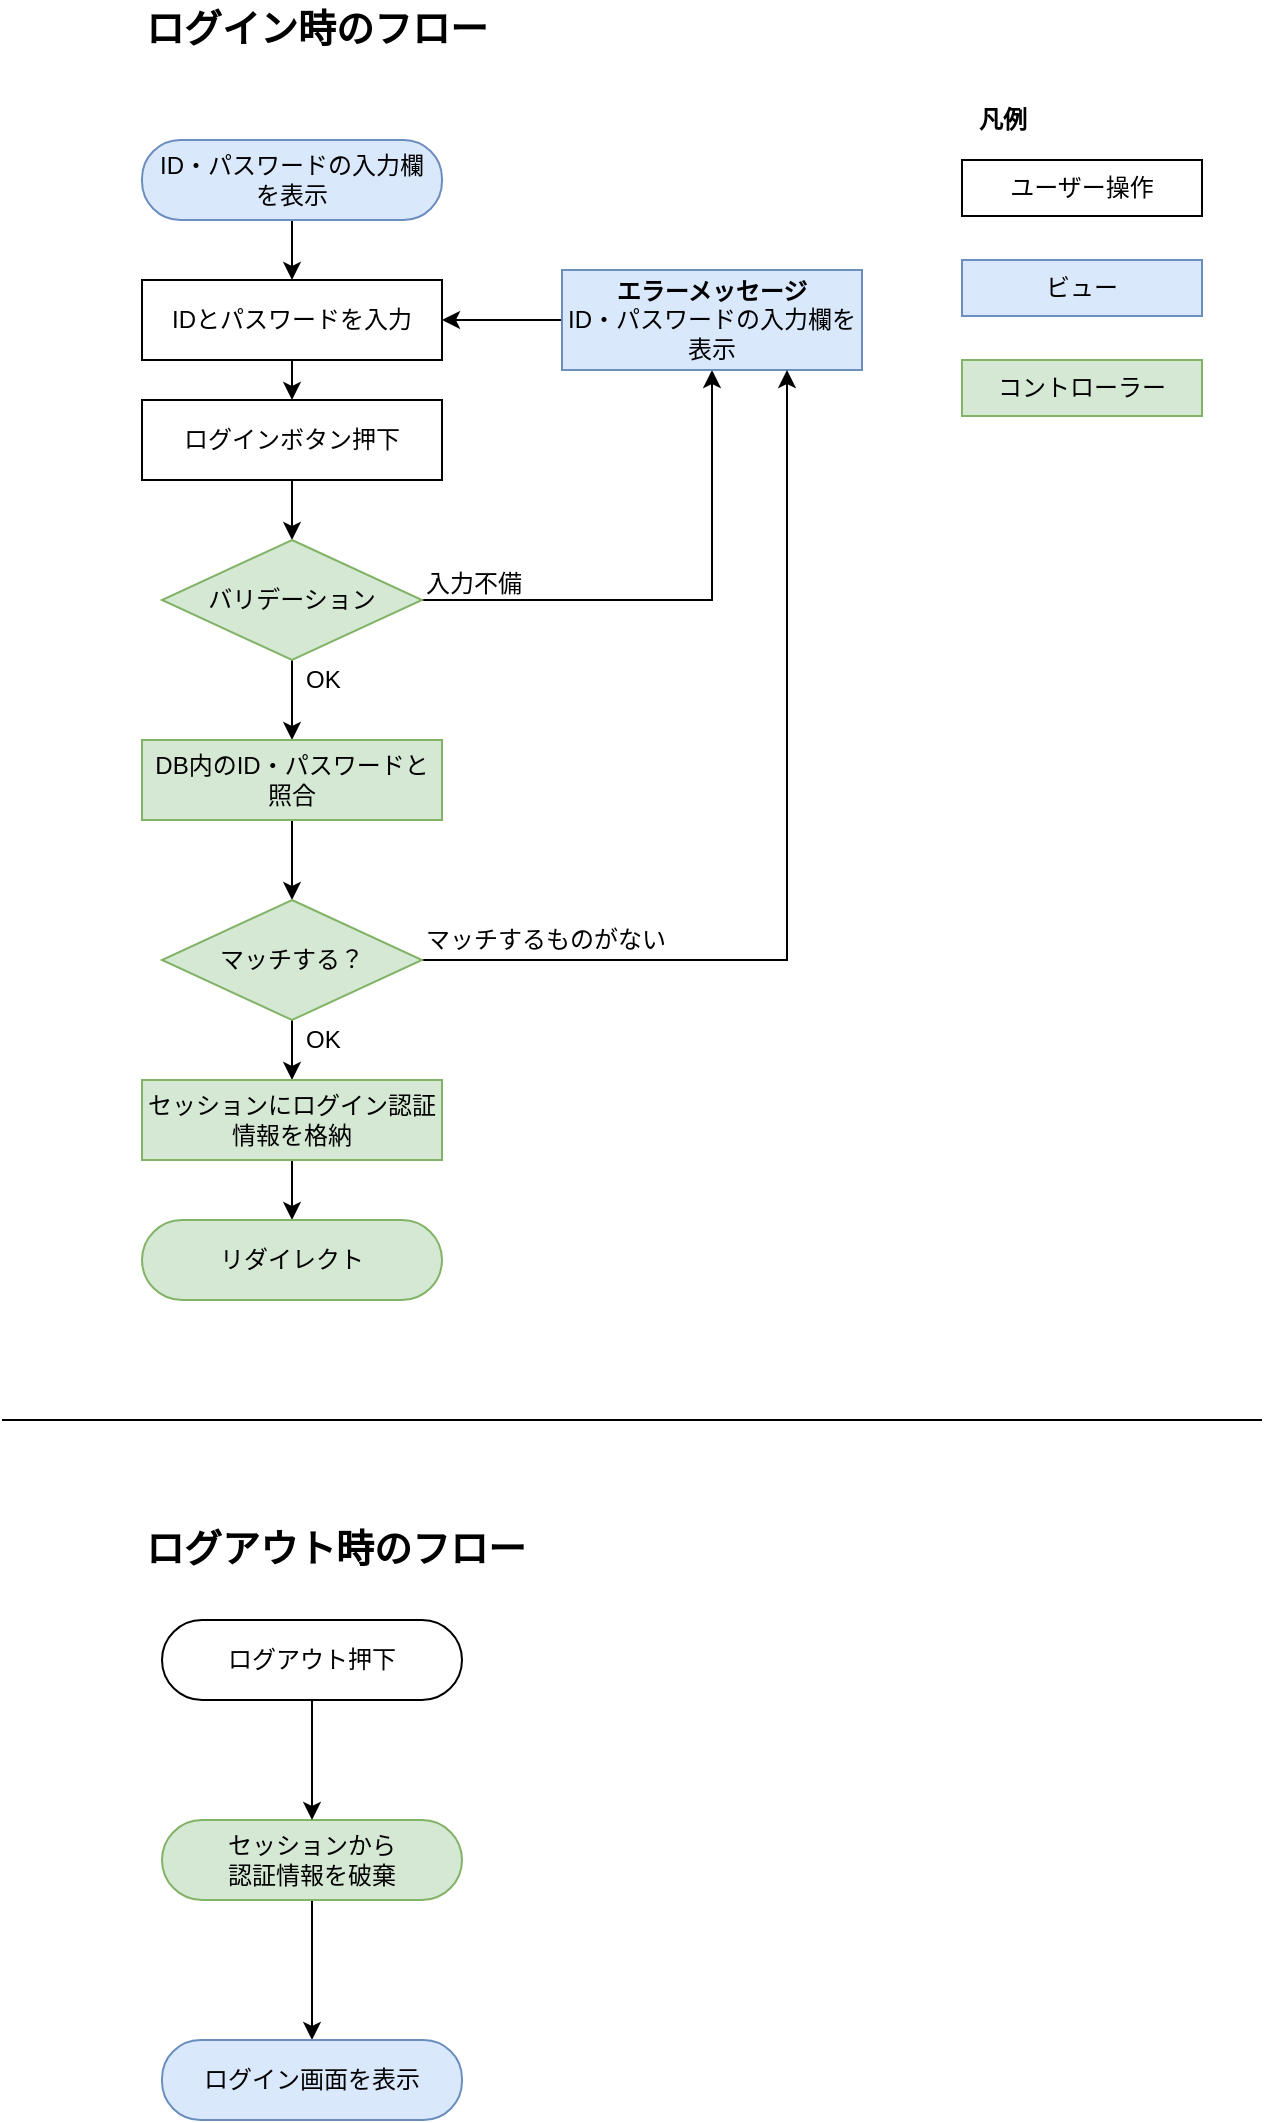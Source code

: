 <mxfile version="26.1.1">
  <diagram name="ログインとログアウト" id="du5p1T-vPCowGn1n6Y0h">
    <mxGraphModel dx="1434" dy="836" grid="1" gridSize="10" guides="1" tooltips="1" connect="1" arrows="1" fold="1" page="1" pageScale="1" pageWidth="827" pageHeight="1169" math="0" shadow="0">
      <root>
        <mxCell id="0" />
        <mxCell id="1" parent="0" />
        <mxCell id="2unVRzMVsG34WW1BglRY-1" style="edgeStyle=orthogonalEdgeStyle;rounded=0;orthogonalLoop=1;jettySize=auto;html=1;exitX=0.5;exitY=1;exitDx=0;exitDy=0;entryX=0.5;entryY=0;entryDx=0;entryDy=0;" parent="1" source="2unVRzMVsG34WW1BglRY-2" target="2unVRzMVsG34WW1BglRY-4" edge="1">
          <mxGeometry relative="1" as="geometry" />
        </mxCell>
        <mxCell id="2unVRzMVsG34WW1BglRY-2" value="IDとパスワードを入力" style="rounded=0;whiteSpace=wrap;html=1;" parent="1" vertex="1">
          <mxGeometry x="160" y="190" width="150" height="40" as="geometry" />
        </mxCell>
        <mxCell id="2unVRzMVsG34WW1BglRY-3" style="edgeStyle=orthogonalEdgeStyle;rounded=0;orthogonalLoop=1;jettySize=auto;html=1;exitX=0.5;exitY=1;exitDx=0;exitDy=0;entryX=0.5;entryY=0;entryDx=0;entryDy=0;" parent="1" source="2unVRzMVsG34WW1BglRY-4" target="2unVRzMVsG34WW1BglRY-7" edge="1">
          <mxGeometry relative="1" as="geometry" />
        </mxCell>
        <mxCell id="2unVRzMVsG34WW1BglRY-4" value="ログインボタン押下" style="rounded=0;whiteSpace=wrap;html=1;" parent="1" vertex="1">
          <mxGeometry x="160" y="250" width="150" height="40" as="geometry" />
        </mxCell>
        <mxCell id="2unVRzMVsG34WW1BglRY-5" style="edgeStyle=orthogonalEdgeStyle;rounded=0;orthogonalLoop=1;jettySize=auto;html=1;exitX=1;exitY=0.5;exitDx=0;exitDy=0;entryX=0.5;entryY=1;entryDx=0;entryDy=0;" parent="1" source="2unVRzMVsG34WW1BglRY-7" target="2unVRzMVsG34WW1BglRY-9" edge="1">
          <mxGeometry relative="1" as="geometry" />
        </mxCell>
        <mxCell id="2unVRzMVsG34WW1BglRY-6" style="edgeStyle=orthogonalEdgeStyle;rounded=0;orthogonalLoop=1;jettySize=auto;html=1;exitX=0.5;exitY=1;exitDx=0;exitDy=0;entryX=0.5;entryY=0;entryDx=0;entryDy=0;" parent="1" source="2unVRzMVsG34WW1BglRY-7" target="2unVRzMVsG34WW1BglRY-13" edge="1">
          <mxGeometry relative="1" as="geometry" />
        </mxCell>
        <mxCell id="2unVRzMVsG34WW1BglRY-7" value="バリデーション" style="rhombus;whiteSpace=wrap;html=1;fillColor=#d5e8d4;strokeColor=#82b366;" parent="1" vertex="1">
          <mxGeometry x="170" y="320" width="130" height="60" as="geometry" />
        </mxCell>
        <mxCell id="2unVRzMVsG34WW1BglRY-8" style="edgeStyle=orthogonalEdgeStyle;rounded=0;orthogonalLoop=1;jettySize=auto;html=1;exitX=0;exitY=0.5;exitDx=0;exitDy=0;entryX=1;entryY=0.5;entryDx=0;entryDy=0;" parent="1" source="2unVRzMVsG34WW1BglRY-9" target="2unVRzMVsG34WW1BglRY-2" edge="1">
          <mxGeometry relative="1" as="geometry" />
        </mxCell>
        <mxCell id="2unVRzMVsG34WW1BglRY-9" value="&lt;b&gt;エラーメッセージ&lt;/b&gt;&lt;br&gt;ID・パスワードの入力欄を表示" style="rounded=0;whiteSpace=wrap;html=1;fillColor=#dae8fc;strokeColor=#6c8ebf;" parent="1" vertex="1">
          <mxGeometry x="370" y="185" width="150" height="50" as="geometry" />
        </mxCell>
        <mxCell id="2unVRzMVsG34WW1BglRY-10" style="edgeStyle=orthogonalEdgeStyle;rounded=0;orthogonalLoop=1;jettySize=auto;html=1;exitX=0.5;exitY=1;exitDx=0;exitDy=0;entryX=0.5;entryY=0;entryDx=0;entryDy=0;" parent="1" source="2unVRzMVsG34WW1BglRY-11" target="2unVRzMVsG34WW1BglRY-2" edge="1">
          <mxGeometry relative="1" as="geometry" />
        </mxCell>
        <mxCell id="2unVRzMVsG34WW1BglRY-11" value="ID・パスワードの入力欄&lt;br&gt;を表示" style="rounded=1;whiteSpace=wrap;html=1;fillColor=#dae8fc;strokeColor=#6c8ebf;arcSize=48;" parent="1" vertex="1">
          <mxGeometry x="160" y="120" width="150" height="40" as="geometry" />
        </mxCell>
        <mxCell id="2unVRzMVsG34WW1BglRY-12" style="edgeStyle=orthogonalEdgeStyle;rounded=0;orthogonalLoop=1;jettySize=auto;html=1;exitX=0.5;exitY=1;exitDx=0;exitDy=0;entryX=0.5;entryY=0;entryDx=0;entryDy=0;" parent="1" source="2unVRzMVsG34WW1BglRY-13" target="2unVRzMVsG34WW1BglRY-16" edge="1">
          <mxGeometry relative="1" as="geometry" />
        </mxCell>
        <mxCell id="2unVRzMVsG34WW1BglRY-13" value="DB内のID・パスワードと照合" style="rounded=0;whiteSpace=wrap;html=1;fillColor=#d5e8d4;strokeColor=#82b366;" parent="1" vertex="1">
          <mxGeometry x="160" y="420" width="150" height="40" as="geometry" />
        </mxCell>
        <mxCell id="2unVRzMVsG34WW1BglRY-14" style="edgeStyle=orthogonalEdgeStyle;rounded=0;orthogonalLoop=1;jettySize=auto;html=1;exitX=1;exitY=0.5;exitDx=0;exitDy=0;entryX=0.75;entryY=1;entryDx=0;entryDy=0;" parent="1" source="2unVRzMVsG34WW1BglRY-16" target="2unVRzMVsG34WW1BglRY-9" edge="1">
          <mxGeometry relative="1" as="geometry" />
        </mxCell>
        <mxCell id="2unVRzMVsG34WW1BglRY-15" style="edgeStyle=orthogonalEdgeStyle;rounded=0;orthogonalLoop=1;jettySize=auto;html=1;entryX=0.5;entryY=0;entryDx=0;entryDy=0;" parent="1" source="2unVRzMVsG34WW1BglRY-16" target="2unVRzMVsG34WW1BglRY-20" edge="1">
          <mxGeometry relative="1" as="geometry" />
        </mxCell>
        <mxCell id="2unVRzMVsG34WW1BglRY-16" value="マッチする？" style="rhombus;whiteSpace=wrap;html=1;fillColor=#d5e8d4;strokeColor=#82b366;" parent="1" vertex="1">
          <mxGeometry x="170" y="500" width="130" height="60" as="geometry" />
        </mxCell>
        <mxCell id="2unVRzMVsG34WW1BglRY-17" value="入力不備" style="text;html=1;align=left;verticalAlign=middle;resizable=0;points=[];autosize=1;" parent="1" vertex="1">
          <mxGeometry x="300" y="332" width="60" height="20" as="geometry" />
        </mxCell>
        <mxCell id="2unVRzMVsG34WW1BglRY-18" value="マッチするものがない" style="text;html=1;align=left;verticalAlign=middle;resizable=0;points=[];autosize=1;" parent="1" vertex="1">
          <mxGeometry x="300" y="510" width="140" height="20" as="geometry" />
        </mxCell>
        <mxCell id="2unVRzMVsG34WW1BglRY-19" style="edgeStyle=orthogonalEdgeStyle;rounded=0;orthogonalLoop=1;jettySize=auto;html=1;exitX=0.5;exitY=1;exitDx=0;exitDy=0;" parent="1" source="2unVRzMVsG34WW1BglRY-20" target="2unVRzMVsG34WW1BglRY-21" edge="1">
          <mxGeometry relative="1" as="geometry" />
        </mxCell>
        <mxCell id="2unVRzMVsG34WW1BglRY-20" value="セッションにログイン認証情報を格納" style="rounded=0;whiteSpace=wrap;html=1;fillColor=#d5e8d4;strokeColor=#82b366;" parent="1" vertex="1">
          <mxGeometry x="160" y="590" width="150" height="40" as="geometry" />
        </mxCell>
        <mxCell id="2unVRzMVsG34WW1BglRY-21" value="リダイレクト" style="rounded=1;whiteSpace=wrap;html=1;fillColor=#d5e8d4;strokeColor=#82b366;arcSize=50;" parent="1" vertex="1">
          <mxGeometry x="160" y="660" width="150" height="40" as="geometry" />
        </mxCell>
        <mxCell id="2unVRzMVsG34WW1BglRY-22" value="OK" style="text;html=1;align=left;verticalAlign=middle;resizable=0;points=[];autosize=1;" parent="1" vertex="1">
          <mxGeometry x="240" y="380" width="30" height="20" as="geometry" />
        </mxCell>
        <mxCell id="2unVRzMVsG34WW1BglRY-23" value="OK" style="text;html=1;align=left;verticalAlign=middle;resizable=0;points=[];autosize=1;" parent="1" vertex="1">
          <mxGeometry x="240" y="560" width="30" height="20" as="geometry" />
        </mxCell>
        <mxCell id="2unVRzMVsG34WW1BglRY-24" value="ユーザー操作" style="rounded=0;whiteSpace=wrap;html=1;align=center;" parent="1" vertex="1">
          <mxGeometry x="570" y="130" width="120" height="28" as="geometry" />
        </mxCell>
        <mxCell id="2unVRzMVsG34WW1BglRY-25" value="ビュー" style="rounded=0;whiteSpace=wrap;html=1;align=center;fillColor=#dae8fc;strokeColor=#6c8ebf;" parent="1" vertex="1">
          <mxGeometry x="570" y="180" width="120" height="28" as="geometry" />
        </mxCell>
        <mxCell id="2unVRzMVsG34WW1BglRY-26" value="コントローラー" style="rounded=0;whiteSpace=wrap;html=1;align=center;fillColor=#d5e8d4;strokeColor=#82b366;" parent="1" vertex="1">
          <mxGeometry x="570" y="230" width="120" height="28" as="geometry" />
        </mxCell>
        <mxCell id="2unVRzMVsG34WW1BglRY-27" value="凡例" style="text;html=1;align=center;verticalAlign=middle;resizable=0;points=[];autosize=1;fontStyle=1" parent="1" vertex="1">
          <mxGeometry x="570" y="100" width="40" height="20" as="geometry" />
        </mxCell>
        <mxCell id="2unVRzMVsG34WW1BglRY-28" value="ログイン時のフロー" style="text;html=1;align=left;verticalAlign=middle;resizable=0;points=[];autosize=1;fontSize=19;fontStyle=1" parent="1" vertex="1">
          <mxGeometry x="160" y="50" width="190" height="30" as="geometry" />
        </mxCell>
        <mxCell id="2unVRzMVsG34WW1BglRY-29" style="edgeStyle=orthogonalEdgeStyle;rounded=0;orthogonalLoop=1;jettySize=auto;html=1;exitX=0.5;exitY=1;exitDx=0;exitDy=0;entryX=0.5;entryY=0;entryDx=0;entryDy=0;" parent="1" source="2unVRzMVsG34WW1BglRY-30" target="2unVRzMVsG34WW1BglRY-31" edge="1">
          <mxGeometry relative="1" as="geometry" />
        </mxCell>
        <mxCell id="2unVRzMVsG34WW1BglRY-30" value="セッションから&lt;br&gt;認証情報を破棄" style="rounded=1;whiteSpace=wrap;html=1;fillColor=#d5e8d4;strokeColor=#82b366;arcSize=50;" parent="1" vertex="1">
          <mxGeometry x="170" y="960" width="150" height="40" as="geometry" />
        </mxCell>
        <mxCell id="2unVRzMVsG34WW1BglRY-31" value="ログイン画面を表示" style="rounded=1;whiteSpace=wrap;html=1;fillColor=#dae8fc;strokeColor=#6c8ebf;arcSize=48;" parent="1" vertex="1">
          <mxGeometry x="170" y="1070" width="150" height="40" as="geometry" />
        </mxCell>
        <mxCell id="2unVRzMVsG34WW1BglRY-32" value="ログアウト時のフロー" style="text;html=1;align=left;verticalAlign=middle;resizable=0;points=[];autosize=1;fontSize=19;fontStyle=1" parent="1" vertex="1">
          <mxGeometry x="160" y="805" width="210" height="40" as="geometry" />
        </mxCell>
        <mxCell id="2unVRzMVsG34WW1BglRY-33" value="" style="endArrow=none;html=1;fontSize=19;" parent="1" edge="1">
          <mxGeometry width="50" height="50" relative="1" as="geometry">
            <mxPoint x="90" y="760" as="sourcePoint" />
            <mxPoint x="720" y="760" as="targetPoint" />
          </mxGeometry>
        </mxCell>
        <mxCell id="1YCrizekLe8orOIWjRSa-2" value="" style="edgeStyle=orthogonalEdgeStyle;rounded=0;orthogonalLoop=1;jettySize=auto;html=1;" edge="1" parent="1" source="1YCrizekLe8orOIWjRSa-1" target="2unVRzMVsG34WW1BglRY-30">
          <mxGeometry relative="1" as="geometry" />
        </mxCell>
        <mxCell id="1YCrizekLe8orOIWjRSa-1" value="ログアウト押下" style="rounded=1;whiteSpace=wrap;html=1;arcSize=50;" vertex="1" parent="1">
          <mxGeometry x="170" y="860" width="150" height="40" as="geometry" />
        </mxCell>
      </root>
    </mxGraphModel>
  </diagram>
</mxfile>
